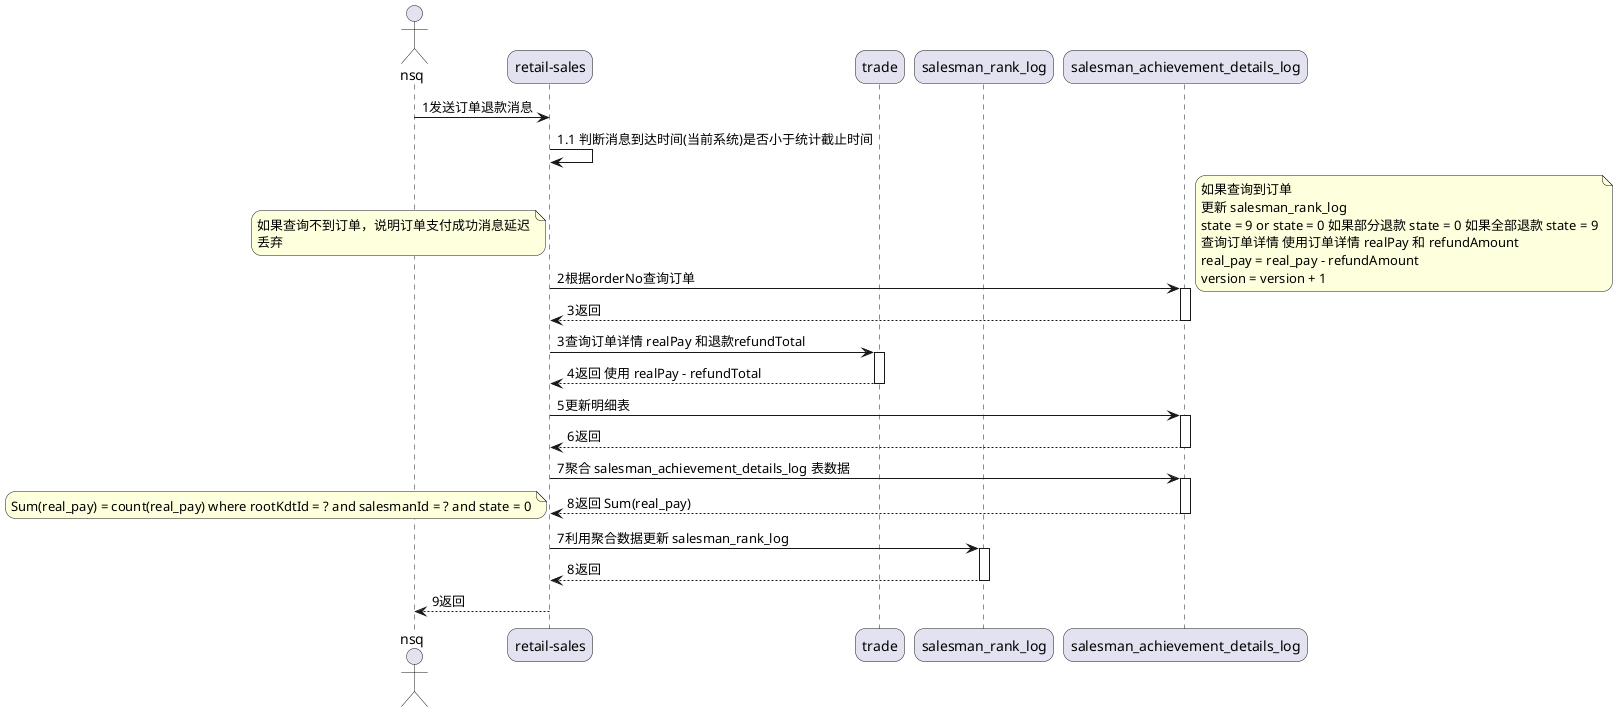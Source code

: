 @startuml
skinparam sequenceArrowThickness 1
skinparam roundcorner 20
skinparam maxmessagesize 500
/'skinparam sequenceParticipant underline'/

actor nsq as nsq

participant "retail-sales" as sales
participant "trade" as trade

participant "salesman_rank_log" as t1
participant "salesman_achievement_details_log" as t2

nsq -> sales : 1发送订单退款消息

sales -> sales : 1.1 判断消息到达时间(当前系统)是否小于统计截止时间

sales -> t2 : 2根据orderNo查询订单
activate t2
note left
    如果查询不到订单，说明订单支付成功消息延迟
    丢弃
end note

note right
    如果查询到订单
    更新 salesman_rank_log
    state = 9 or state = 0 如果部分退款 state = 0 如果全部退款 state = 9
    查询订单详情 使用订单详情 realPay 和 refundAmount
    real_pay = real_pay - refundAmount
    version = version + 1
end note
return 3返回

sales -> trade : 3查询订单详情 realPay 和退款refundTotal
activate trade
return 4返回 使用 realPay - refundTotal

sales -> t2 : 5更新明细表
activate t2
return 6返回

sales -> t2 : 7聚合 salesman_achievement_details_log 表数据
activate t2
return 8返回 Sum(real_pay)
note left
    Sum(real_pay) = count(real_pay) where rootKdtId = ? and salesmanId = ? and state = 0
end note

sales -> t1 : 7利用聚合数据更新 salesman_rank_log

activate t1
return 8返回

sales --> nsq : 9返回
@enduml